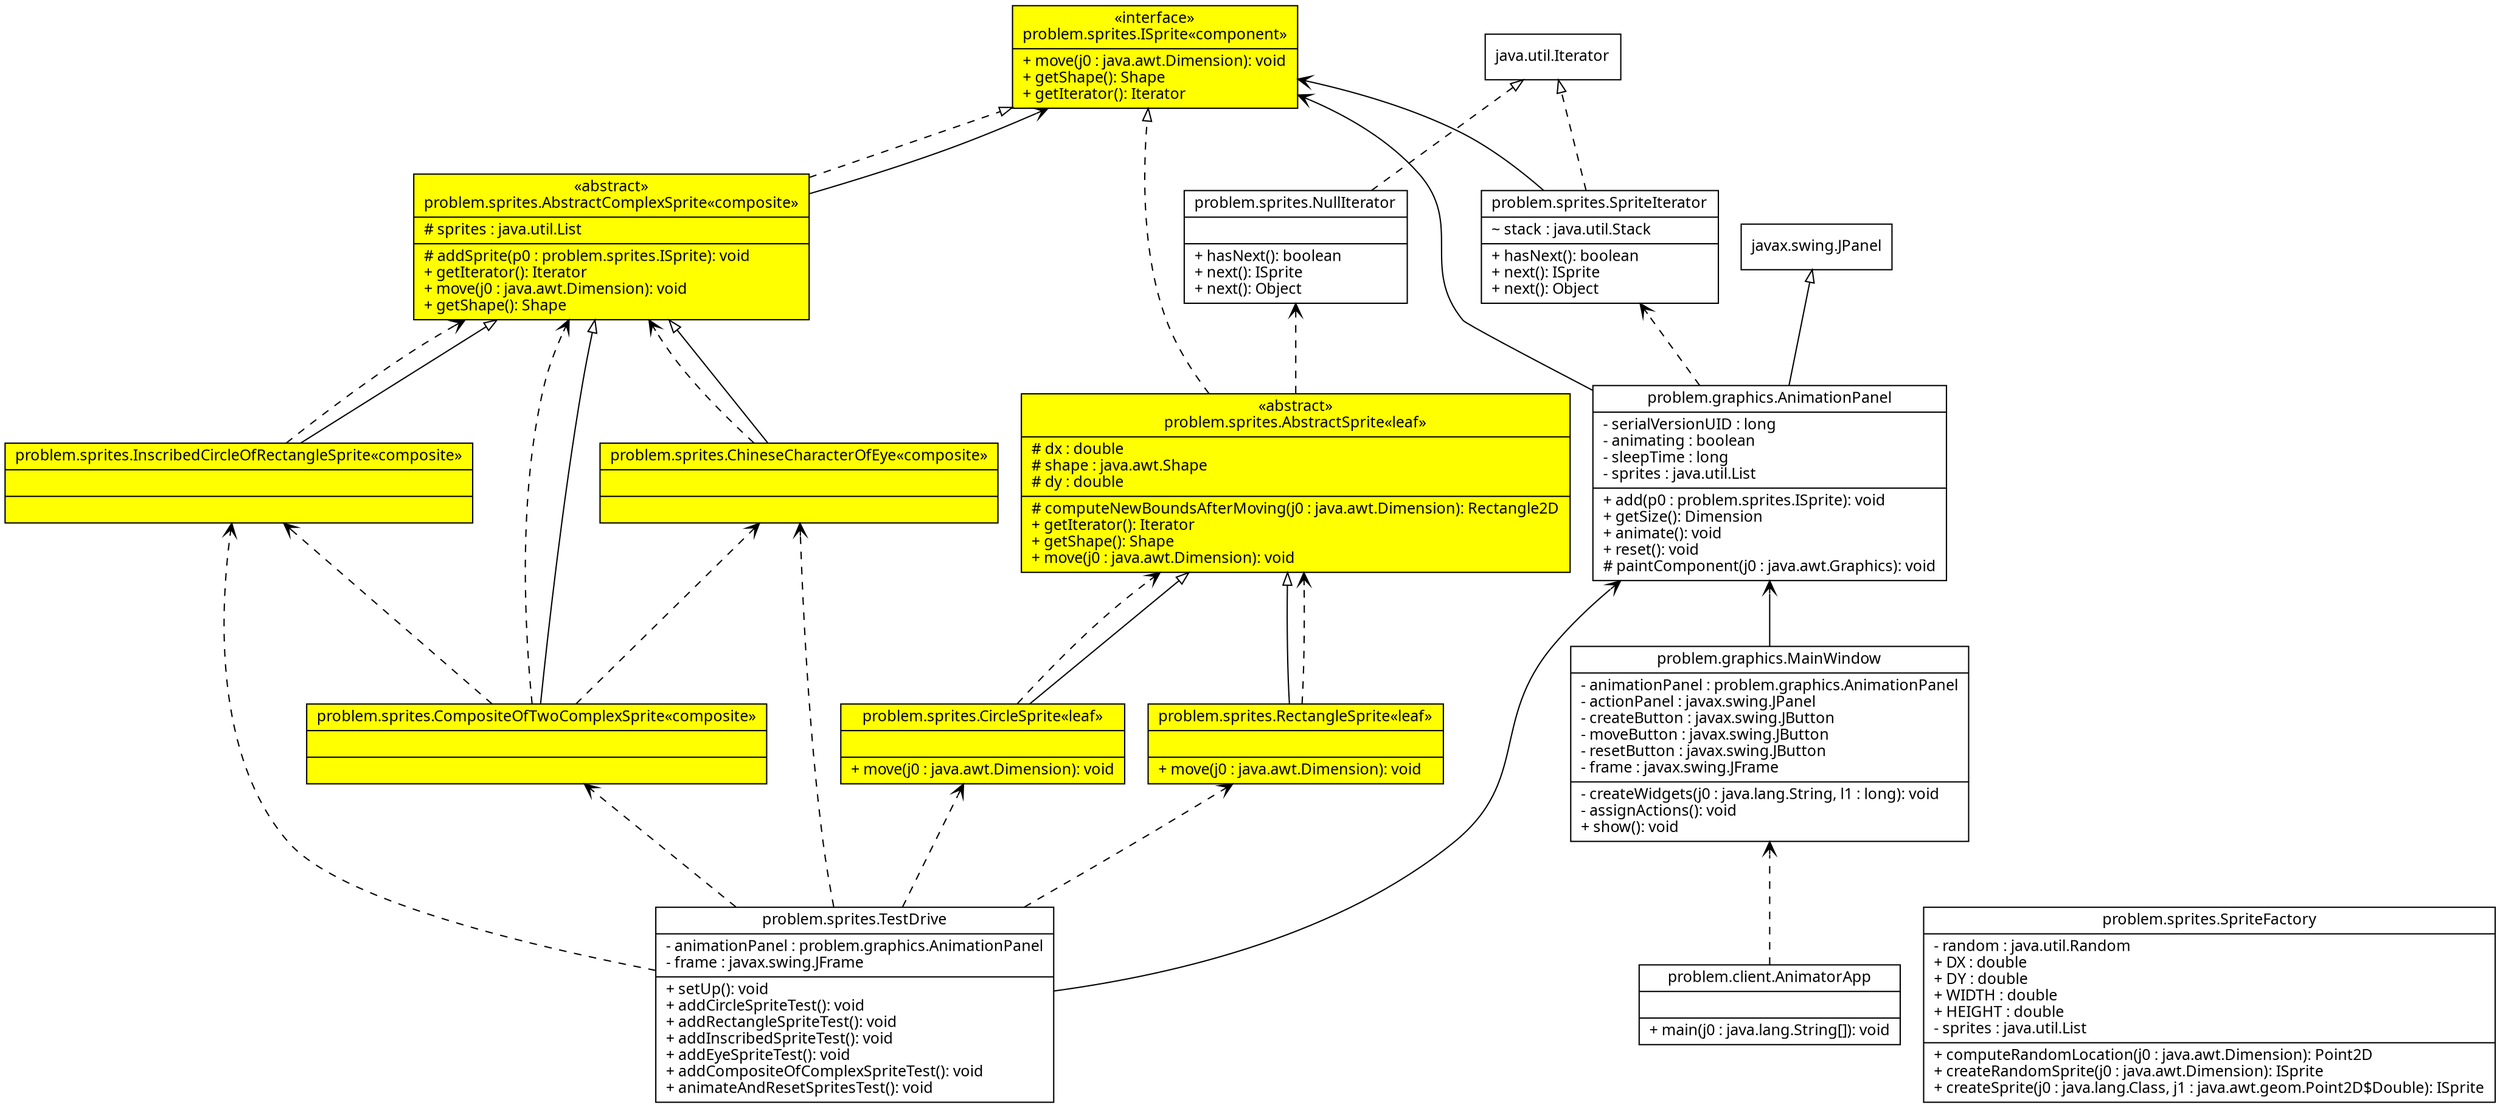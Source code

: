 digraph G {
rankdir=BT;
fontname = "Times New Roman"
fontsize = 12
node [
fontname = "Times New Roman"
fontsize = 12
shape = "record"
]
"problem.sprites.RectangleSprite" [
color=black
fillcolor="yellow"
style=filled
label = "{problem.sprites.RectangleSprite
«leaf»\n||+ move(j0 : java.awt.Dimension): void\l}"
]
edge [
style = "dashed"
arrowhead = "empty"
]
edge [
style = "solid"
arrowhead = "empty"
]
"problem.sprites.RectangleSprite" -> "problem.sprites.AbstractSprite"
edge [
style = "dashed"
arrowhead = "vee"
]
"problem.sprites.RectangleSprite" -> "problem.sprites.AbstractSprite"
edge [label=" "]
"problem.sprites.CompositeOfTwoComplexSprite" [
color=black
fillcolor="yellow"
style=filled
label = "{problem.sprites.CompositeOfTwoComplexSprite
«composite»\n||}"
]
edge [
style = "dashed"
arrowhead = "empty"
]
edge [
style = "solid"
arrowhead = "empty"
]
"problem.sprites.CompositeOfTwoComplexSprite" -> "problem.sprites.AbstractComplexSprite"
edge [
style = "dashed"
arrowhead = "vee"
]
"problem.sprites.CompositeOfTwoComplexSprite" -> "problem.sprites.InscribedCircleOfRectangleSprite"
"problem.sprites.CompositeOfTwoComplexSprite" -> "problem.sprites.AbstractComplexSprite"
"problem.sprites.CompositeOfTwoComplexSprite" -> "problem.sprites.ChineseCharacterOfEye"
edge [label=" "]
"problem.sprites.SpriteIterator" [
color=black
fillcolor="white"
style=filled
label = "{problem.sprites.SpriteIterator|~ stack : java.util.Stack\l|+ hasNext(): boolean\l+ next(): ISprite\l+ next(): Object\l}"
]
edge [
style = "dashed"
arrowhead = "empty"
]
"problem.sprites.SpriteIterator" -> "java.util.Iterator"
edge [
style = "solid"
arrowhead = "empty"
]
edge [
style = "dashed"
arrowhead = "vee"
]
edge [
style = "solid"
arrowhead = "vee"
label = " "
]
"problem.sprites.SpriteIterator" -> "problem.sprites.ISprite"
edge [label=" "]
"problem.sprites.SpriteFactory" [
color=black
fillcolor="white"
style=filled
label = "{problem.sprites.SpriteFactory|- random : java.util.Random\l+ DX : double\l+ DY : double\l+ WIDTH : double\l+ HEIGHT : double\l- sprites : java.util.List\l|+ computeRandomLocation(j0 : java.awt.Dimension): Point2D\l+ createRandomSprite(j0 : java.awt.Dimension): ISprite\l+ createSprite(j0 : java.lang.Class, j1 : java.awt.geom.Point2D$Double): ISprite\l}"
]
edge [
style = "dashed"
arrowhead = "empty"
]
edge [
style = "solid"
arrowhead = "empty"
]
edge [
style = "dashed"
arrowhead = "vee"
]
edge [label=" "]
"problem.sprites.InscribedCircleOfRectangleSprite" [
color=black
fillcolor="yellow"
style=filled
label = "{problem.sprites.InscribedCircleOfRectangleSprite
«composite»\n||}"
]
edge [
style = "dashed"
arrowhead = "empty"
]
edge [
style = "solid"
arrowhead = "empty"
]
"problem.sprites.InscribedCircleOfRectangleSprite" -> "problem.sprites.AbstractComplexSprite"
edge [
style = "dashed"
arrowhead = "vee"
]
"problem.sprites.InscribedCircleOfRectangleSprite" -> "problem.sprites.AbstractComplexSprite"
edge [label=" "]
"problem.sprites.AbstractSprite" [
color=black
fillcolor="yellow"
style=filled
label = "{«abstract»\nproblem.sprites.AbstractSprite
«leaf»\n|# dx : double\l# shape : java.awt.Shape\l# dy : double\l|# computeNewBoundsAfterMoving(j0 : java.awt.Dimension): Rectangle2D\l+ getIterator(): Iterator\l+ getShape(): Shape\l+ move(j0 : java.awt.Dimension): void\l}"
]
edge [
style = "dashed"
arrowhead = "empty"
]
"problem.sprites.AbstractSprite" -> "problem.sprites.ISprite"
edge [
style = "solid"
arrowhead = "empty"
]
edge [
style = "dashed"
arrowhead = "vee"
]
"problem.sprites.AbstractSprite" -> "problem.sprites.NullIterator"
edge [label=" "]
"problem.sprites.ChineseCharacterOfEye" [
color=black
fillcolor="yellow"
style=filled
label = "{problem.sprites.ChineseCharacterOfEye
«composite»\n||}"
]
edge [
style = "dashed"
arrowhead = "empty"
]
edge [
style = "solid"
arrowhead = "empty"
]
"problem.sprites.ChineseCharacterOfEye" -> "problem.sprites.AbstractComplexSprite"
edge [
style = "dashed"
arrowhead = "vee"
]
"problem.sprites.ChineseCharacterOfEye" -> "problem.sprites.AbstractComplexSprite"
edge [label=" "]
"problem.sprites.CircleSprite" [
color=black
fillcolor="yellow"
style=filled
label = "{problem.sprites.CircleSprite
«leaf»\n||+ move(j0 : java.awt.Dimension): void\l}"
]
edge [
style = "dashed"
arrowhead = "empty"
]
edge [
style = "solid"
arrowhead = "empty"
]
"problem.sprites.CircleSprite" -> "problem.sprites.AbstractSprite"
edge [
style = "dashed"
arrowhead = "vee"
]
"problem.sprites.CircleSprite" -> "problem.sprites.AbstractSprite"
edge [label=" "]
"problem.client.AnimatorApp" [
color=black
fillcolor="white"
style=filled
label = "{problem.client.AnimatorApp||+ main(j0 : java.lang.String[]): void\l}"
]
edge [
style = "dashed"
arrowhead = "empty"
]
edge [
style = "solid"
arrowhead = "empty"
]
edge [
style = "dashed"
arrowhead = "vee"
]
"problem.client.AnimatorApp" -> "problem.graphics.MainWindow"
edge [label=" "]
"problem.graphics.MainWindow" [
color=black
fillcolor="white"
style=filled
label = "{problem.graphics.MainWindow|- animationPanel : problem.graphics.AnimationPanel\l- actionPanel : javax.swing.JPanel\l- createButton : javax.swing.JButton\l- moveButton : javax.swing.JButton\l- resetButton : javax.swing.JButton\l- frame : javax.swing.JFrame\l|- createWidgets(j0 : java.lang.String, l1 : long): void\l- assignActions(): void\l+ show(): void\l}"
]
edge [
style = "dashed"
arrowhead = "empty"
]
edge [
style = "solid"
arrowhead = "empty"
]
edge [
style = "dashed"
arrowhead = "vee"
]
edge [
style = "solid"
arrowhead = "vee"
label = " "
]
"problem.graphics.MainWindow" -> "problem.graphics.AnimationPanel"
edge [label=" "]
"problem.sprites.AbstractComplexSprite" [
color=black
fillcolor="yellow"
style=filled
label = "{«abstract»\nproblem.sprites.AbstractComplexSprite
«composite»\n|# sprites : java.util.List\l|# addSprite(p0 : problem.sprites.ISprite): void\l+ getIterator(): Iterator\l+ move(j0 : java.awt.Dimension): void\l+ getShape(): Shape\l}"
]
edge [
style = "dashed"
arrowhead = "empty"
]
"problem.sprites.AbstractComplexSprite" -> "problem.sprites.ISprite"
edge [
style = "solid"
arrowhead = "empty"
]
edge [
style = "dashed"
arrowhead = "vee"
]
edge [
style = "solid"
arrowhead = "vee"
label = " "
]
"problem.sprites.AbstractComplexSprite" -> "problem.sprites.ISprite"
edge [label=" "]
"problem.graphics.AnimationPanel" [
color=black
fillcolor="white"
style=filled
label = "{problem.graphics.AnimationPanel|- serialVersionUID : long\l- animating : boolean\l- sleepTime : long\l- sprites : java.util.List\l|+ add(p0 : problem.sprites.ISprite): void\l+ getSize(): Dimension\l+ animate(): void\l+ reset(): void\l# paintComponent(j0 : java.awt.Graphics): void\l}"
]
edge [
style = "dashed"
arrowhead = "empty"
]
edge [
style = "solid"
arrowhead = "empty"
]
"problem.graphics.AnimationPanel" -> "javax.swing.JPanel"
edge [
style = "dashed"
arrowhead = "vee"
]
"problem.graphics.AnimationPanel" -> "problem.sprites.SpriteIterator"
edge [
style = "solid"
arrowhead = "vee"
label = " "
]
"problem.graphics.AnimationPanel" -> "problem.sprites.ISprite"
edge [label=" "]
"problem.sprites.ISprite" [
color=black
fillcolor="yellow"
style=filled
label = "{«interface»\nproblem.sprites.ISprite
«component»\n|+ move(j0 : java.awt.Dimension): void\l+ getShape(): Shape\l+ getIterator(): Iterator\l}"
]
edge [
style = "dashed"
arrowhead = "empty"
]
edge [
style = "solid"
arrowhead = "empty"
]
edge [
style = "dashed"
arrowhead = "vee"
]
edge [label=" "]
"problem.sprites.NullIterator" [
color=black
fillcolor="white"
style=filled
label = "{problem.sprites.NullIterator||+ hasNext(): boolean\l+ next(): ISprite\l+ next(): Object\l}"
]
edge [
style = "dashed"
arrowhead = "empty"
]
"problem.sprites.NullIterator" -> "java.util.Iterator"
edge [
style = "solid"
arrowhead = "empty"
]
edge [
style = "dashed"
arrowhead = "vee"
]
edge [label=" "]
"problem.sprites.TestDrive" [
color=black
fillcolor="white"
style=filled
label = "{problem.sprites.TestDrive|- animationPanel : problem.graphics.AnimationPanel\l- frame : javax.swing.JFrame\l|+ setUp(): void\l+ addCircleSpriteTest(): void\l+ addRectangleSpriteTest(): void\l+ addInscribedSpriteTest(): void\l+ addEyeSpriteTest(): void\l+ addCompositeOfComplexSpriteTest(): void\l+ animateAndResetSpritesTest(): void\l}"
]
edge [
style = "dashed"
arrowhead = "empty"
]
edge [
style = "solid"
arrowhead = "empty"
]
edge [
style = "dashed"
arrowhead = "vee"
]
"problem.sprites.TestDrive" -> "problem.sprites.RectangleSprite"
"problem.sprites.TestDrive" -> "problem.sprites.CompositeOfTwoComplexSprite"
"problem.sprites.TestDrive" -> "problem.sprites.InscribedCircleOfRectangleSprite"
"problem.sprites.TestDrive" -> "problem.sprites.ChineseCharacterOfEye"
"problem.sprites.TestDrive" -> "problem.sprites.CircleSprite"
edge [
style = "solid"
arrowhead = "vee"
label = " "
]
"problem.sprites.TestDrive" -> "problem.graphics.AnimationPanel"
edge [label=" "]
}

